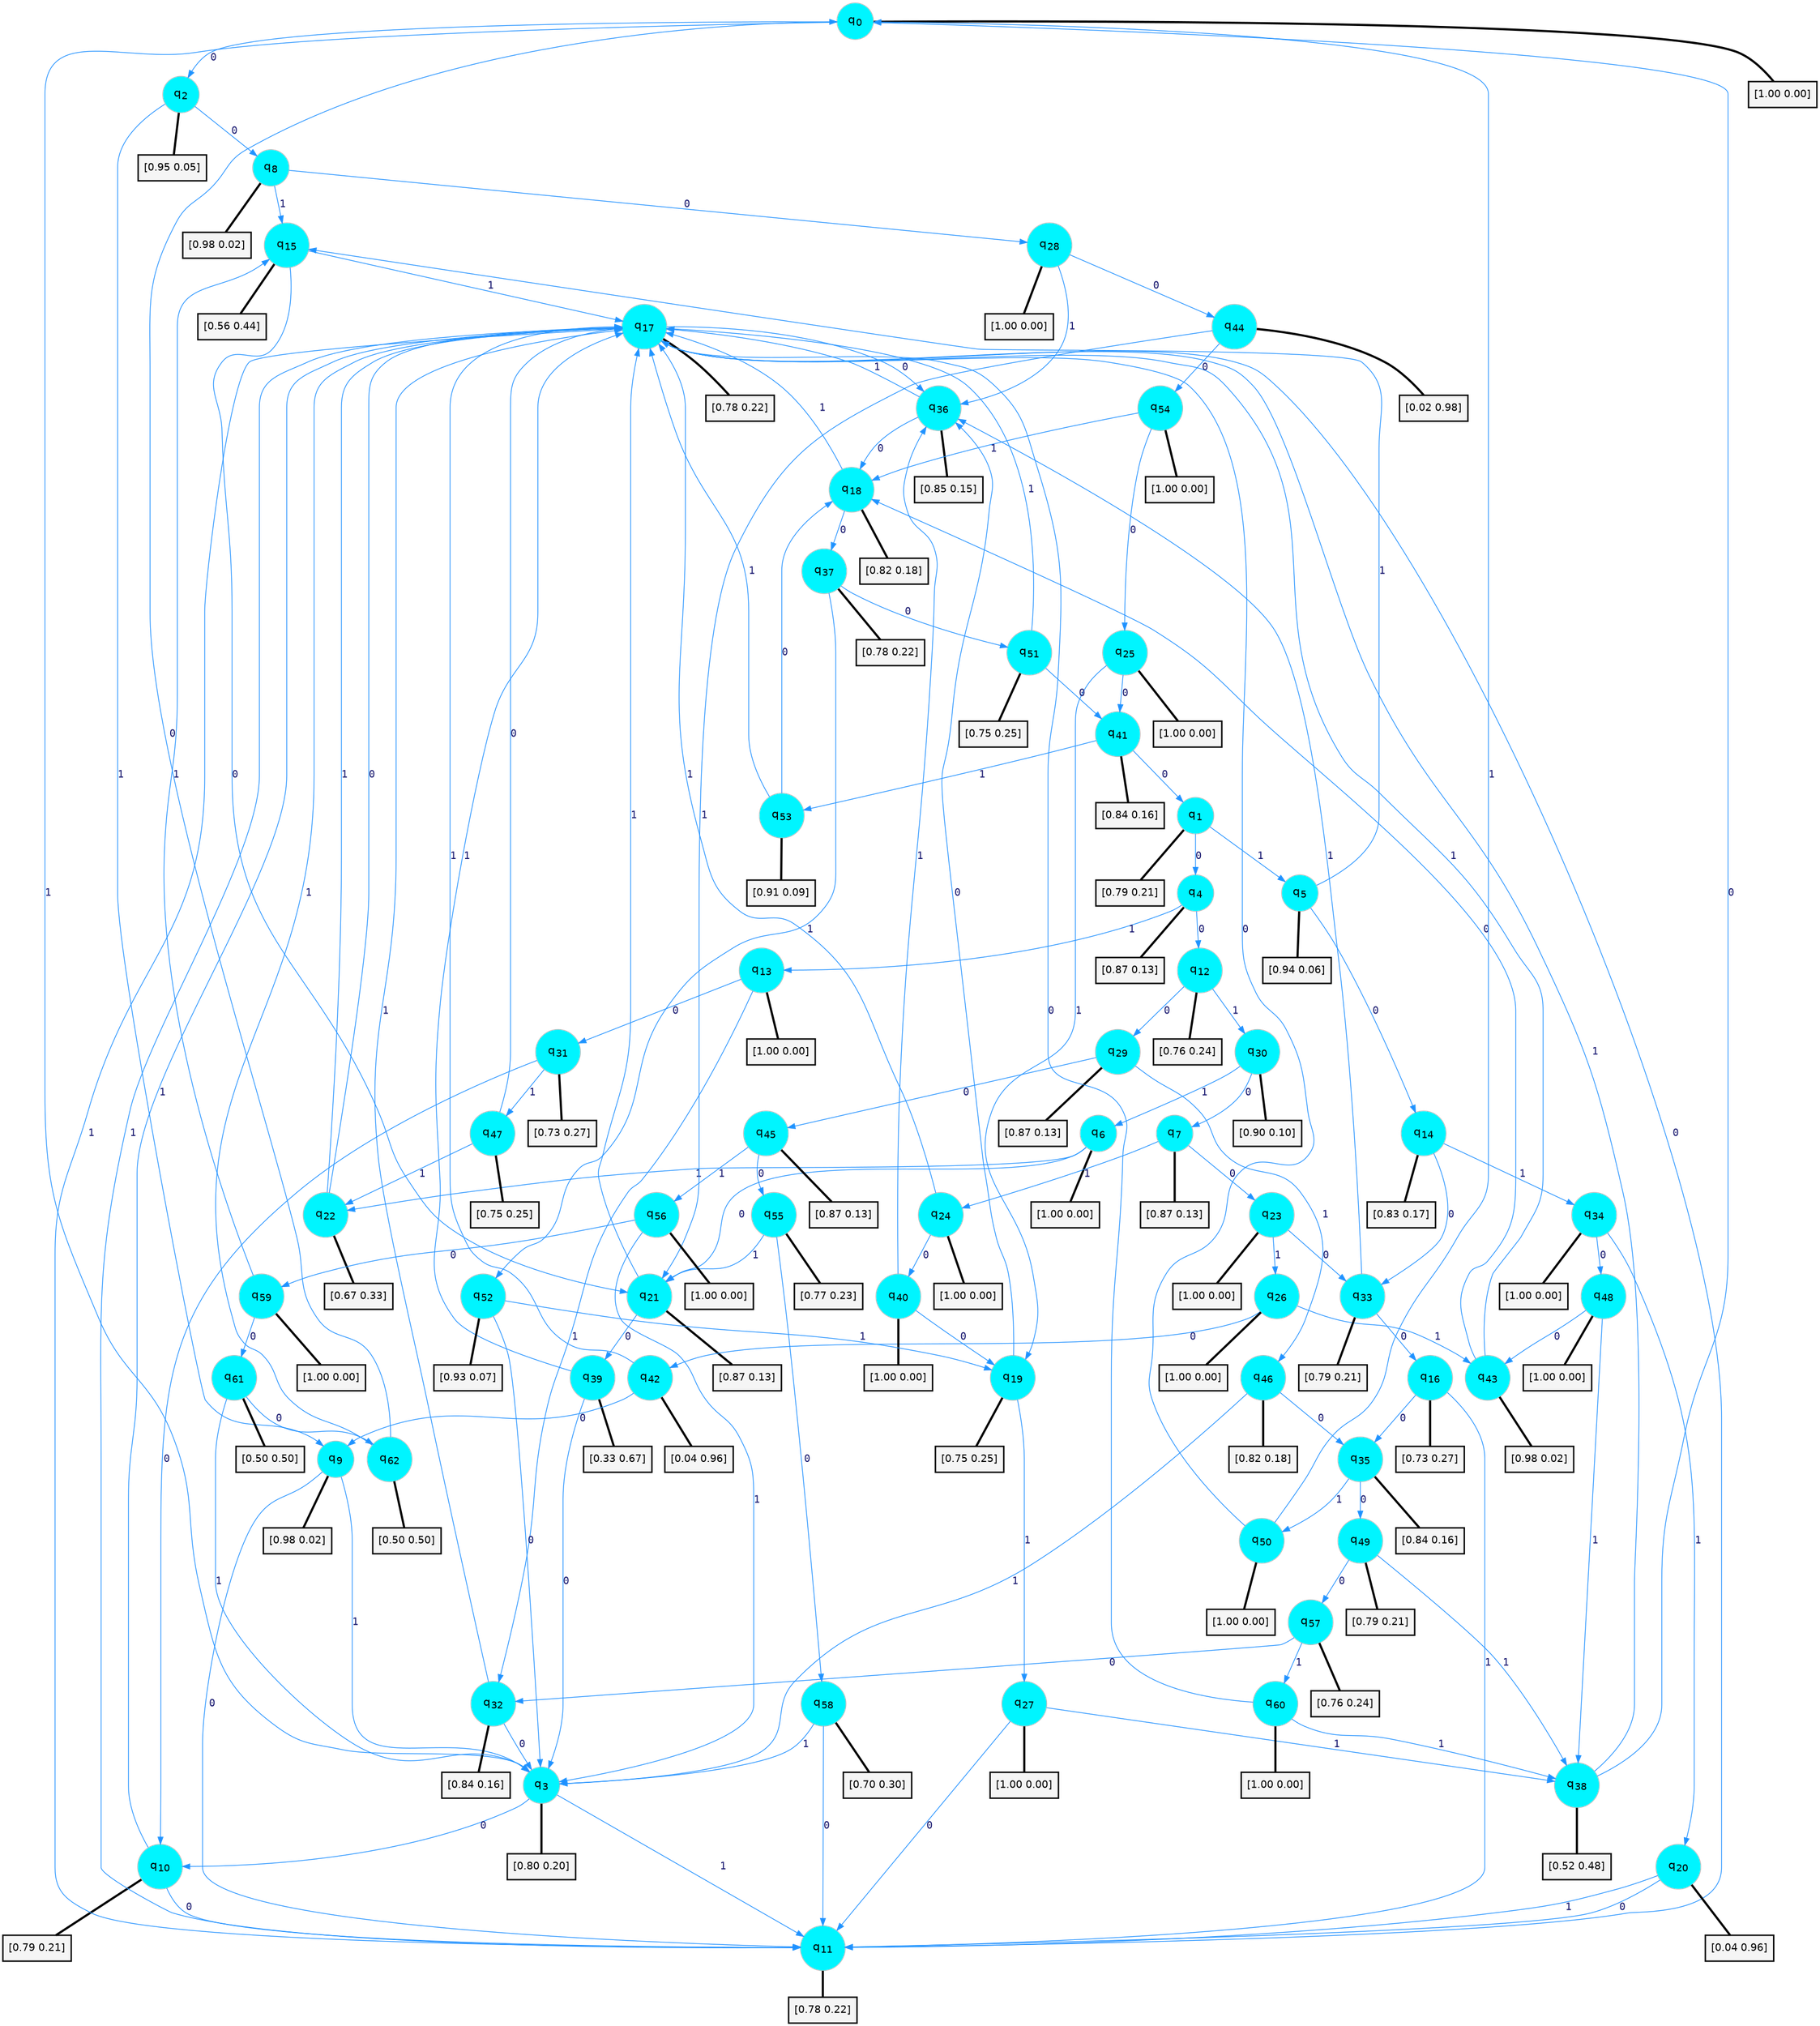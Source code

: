 digraph G {
graph [
bgcolor=transparent, dpi=300, rankdir=TD, size="40,25"];
node [
color=gray, fillcolor=turquoise1, fontcolor=black, fontname=Helvetica, fontsize=16, fontweight=bold, shape=circle, style=filled];
edge [
arrowsize=1, color=dodgerblue1, fontcolor=midnightblue, fontname=courier, fontweight=bold, penwidth=1, style=solid, weight=20];
0[label=<q<SUB>0</SUB>>];
1[label=<q<SUB>1</SUB>>];
2[label=<q<SUB>2</SUB>>];
3[label=<q<SUB>3</SUB>>];
4[label=<q<SUB>4</SUB>>];
5[label=<q<SUB>5</SUB>>];
6[label=<q<SUB>6</SUB>>];
7[label=<q<SUB>7</SUB>>];
8[label=<q<SUB>8</SUB>>];
9[label=<q<SUB>9</SUB>>];
10[label=<q<SUB>10</SUB>>];
11[label=<q<SUB>11</SUB>>];
12[label=<q<SUB>12</SUB>>];
13[label=<q<SUB>13</SUB>>];
14[label=<q<SUB>14</SUB>>];
15[label=<q<SUB>15</SUB>>];
16[label=<q<SUB>16</SUB>>];
17[label=<q<SUB>17</SUB>>];
18[label=<q<SUB>18</SUB>>];
19[label=<q<SUB>19</SUB>>];
20[label=<q<SUB>20</SUB>>];
21[label=<q<SUB>21</SUB>>];
22[label=<q<SUB>22</SUB>>];
23[label=<q<SUB>23</SUB>>];
24[label=<q<SUB>24</SUB>>];
25[label=<q<SUB>25</SUB>>];
26[label=<q<SUB>26</SUB>>];
27[label=<q<SUB>27</SUB>>];
28[label=<q<SUB>28</SUB>>];
29[label=<q<SUB>29</SUB>>];
30[label=<q<SUB>30</SUB>>];
31[label=<q<SUB>31</SUB>>];
32[label=<q<SUB>32</SUB>>];
33[label=<q<SUB>33</SUB>>];
34[label=<q<SUB>34</SUB>>];
35[label=<q<SUB>35</SUB>>];
36[label=<q<SUB>36</SUB>>];
37[label=<q<SUB>37</SUB>>];
38[label=<q<SUB>38</SUB>>];
39[label=<q<SUB>39</SUB>>];
40[label=<q<SUB>40</SUB>>];
41[label=<q<SUB>41</SUB>>];
42[label=<q<SUB>42</SUB>>];
43[label=<q<SUB>43</SUB>>];
44[label=<q<SUB>44</SUB>>];
45[label=<q<SUB>45</SUB>>];
46[label=<q<SUB>46</SUB>>];
47[label=<q<SUB>47</SUB>>];
48[label=<q<SUB>48</SUB>>];
49[label=<q<SUB>49</SUB>>];
50[label=<q<SUB>50</SUB>>];
51[label=<q<SUB>51</SUB>>];
52[label=<q<SUB>52</SUB>>];
53[label=<q<SUB>53</SUB>>];
54[label=<q<SUB>54</SUB>>];
55[label=<q<SUB>55</SUB>>];
56[label=<q<SUB>56</SUB>>];
57[label=<q<SUB>57</SUB>>];
58[label=<q<SUB>58</SUB>>];
59[label=<q<SUB>59</SUB>>];
60[label=<q<SUB>60</SUB>>];
61[label=<q<SUB>61</SUB>>];
62[label=<q<SUB>62</SUB>>];
63[label="[1.00 0.00]", shape=box,fontcolor=black, fontname=Helvetica, fontsize=14, penwidth=2, fillcolor=whitesmoke,color=black];
64[label="[0.79 0.21]", shape=box,fontcolor=black, fontname=Helvetica, fontsize=14, penwidth=2, fillcolor=whitesmoke,color=black];
65[label="[0.95 0.05]", shape=box,fontcolor=black, fontname=Helvetica, fontsize=14, penwidth=2, fillcolor=whitesmoke,color=black];
66[label="[0.80 0.20]", shape=box,fontcolor=black, fontname=Helvetica, fontsize=14, penwidth=2, fillcolor=whitesmoke,color=black];
67[label="[0.87 0.13]", shape=box,fontcolor=black, fontname=Helvetica, fontsize=14, penwidth=2, fillcolor=whitesmoke,color=black];
68[label="[0.94 0.06]", shape=box,fontcolor=black, fontname=Helvetica, fontsize=14, penwidth=2, fillcolor=whitesmoke,color=black];
69[label="[1.00 0.00]", shape=box,fontcolor=black, fontname=Helvetica, fontsize=14, penwidth=2, fillcolor=whitesmoke,color=black];
70[label="[0.87 0.13]", shape=box,fontcolor=black, fontname=Helvetica, fontsize=14, penwidth=2, fillcolor=whitesmoke,color=black];
71[label="[0.98 0.02]", shape=box,fontcolor=black, fontname=Helvetica, fontsize=14, penwidth=2, fillcolor=whitesmoke,color=black];
72[label="[0.98 0.02]", shape=box,fontcolor=black, fontname=Helvetica, fontsize=14, penwidth=2, fillcolor=whitesmoke,color=black];
73[label="[0.79 0.21]", shape=box,fontcolor=black, fontname=Helvetica, fontsize=14, penwidth=2, fillcolor=whitesmoke,color=black];
74[label="[0.78 0.22]", shape=box,fontcolor=black, fontname=Helvetica, fontsize=14, penwidth=2, fillcolor=whitesmoke,color=black];
75[label="[0.76 0.24]", shape=box,fontcolor=black, fontname=Helvetica, fontsize=14, penwidth=2, fillcolor=whitesmoke,color=black];
76[label="[1.00 0.00]", shape=box,fontcolor=black, fontname=Helvetica, fontsize=14, penwidth=2, fillcolor=whitesmoke,color=black];
77[label="[0.83 0.17]", shape=box,fontcolor=black, fontname=Helvetica, fontsize=14, penwidth=2, fillcolor=whitesmoke,color=black];
78[label="[0.56 0.44]", shape=box,fontcolor=black, fontname=Helvetica, fontsize=14, penwidth=2, fillcolor=whitesmoke,color=black];
79[label="[0.73 0.27]", shape=box,fontcolor=black, fontname=Helvetica, fontsize=14, penwidth=2, fillcolor=whitesmoke,color=black];
80[label="[0.78 0.22]", shape=box,fontcolor=black, fontname=Helvetica, fontsize=14, penwidth=2, fillcolor=whitesmoke,color=black];
81[label="[0.82 0.18]", shape=box,fontcolor=black, fontname=Helvetica, fontsize=14, penwidth=2, fillcolor=whitesmoke,color=black];
82[label="[0.75 0.25]", shape=box,fontcolor=black, fontname=Helvetica, fontsize=14, penwidth=2, fillcolor=whitesmoke,color=black];
83[label="[0.04 0.96]", shape=box,fontcolor=black, fontname=Helvetica, fontsize=14, penwidth=2, fillcolor=whitesmoke,color=black];
84[label="[0.87 0.13]", shape=box,fontcolor=black, fontname=Helvetica, fontsize=14, penwidth=2, fillcolor=whitesmoke,color=black];
85[label="[0.67 0.33]", shape=box,fontcolor=black, fontname=Helvetica, fontsize=14, penwidth=2, fillcolor=whitesmoke,color=black];
86[label="[1.00 0.00]", shape=box,fontcolor=black, fontname=Helvetica, fontsize=14, penwidth=2, fillcolor=whitesmoke,color=black];
87[label="[1.00 0.00]", shape=box,fontcolor=black, fontname=Helvetica, fontsize=14, penwidth=2, fillcolor=whitesmoke,color=black];
88[label="[1.00 0.00]", shape=box,fontcolor=black, fontname=Helvetica, fontsize=14, penwidth=2, fillcolor=whitesmoke,color=black];
89[label="[1.00 0.00]", shape=box,fontcolor=black, fontname=Helvetica, fontsize=14, penwidth=2, fillcolor=whitesmoke,color=black];
90[label="[1.00 0.00]", shape=box,fontcolor=black, fontname=Helvetica, fontsize=14, penwidth=2, fillcolor=whitesmoke,color=black];
91[label="[1.00 0.00]", shape=box,fontcolor=black, fontname=Helvetica, fontsize=14, penwidth=2, fillcolor=whitesmoke,color=black];
92[label="[0.87 0.13]", shape=box,fontcolor=black, fontname=Helvetica, fontsize=14, penwidth=2, fillcolor=whitesmoke,color=black];
93[label="[0.90 0.10]", shape=box,fontcolor=black, fontname=Helvetica, fontsize=14, penwidth=2, fillcolor=whitesmoke,color=black];
94[label="[0.73 0.27]", shape=box,fontcolor=black, fontname=Helvetica, fontsize=14, penwidth=2, fillcolor=whitesmoke,color=black];
95[label="[0.84 0.16]", shape=box,fontcolor=black, fontname=Helvetica, fontsize=14, penwidth=2, fillcolor=whitesmoke,color=black];
96[label="[0.79 0.21]", shape=box,fontcolor=black, fontname=Helvetica, fontsize=14, penwidth=2, fillcolor=whitesmoke,color=black];
97[label="[1.00 0.00]", shape=box,fontcolor=black, fontname=Helvetica, fontsize=14, penwidth=2, fillcolor=whitesmoke,color=black];
98[label="[0.84 0.16]", shape=box,fontcolor=black, fontname=Helvetica, fontsize=14, penwidth=2, fillcolor=whitesmoke,color=black];
99[label="[0.85 0.15]", shape=box,fontcolor=black, fontname=Helvetica, fontsize=14, penwidth=2, fillcolor=whitesmoke,color=black];
100[label="[0.78 0.22]", shape=box,fontcolor=black, fontname=Helvetica, fontsize=14, penwidth=2, fillcolor=whitesmoke,color=black];
101[label="[0.52 0.48]", shape=box,fontcolor=black, fontname=Helvetica, fontsize=14, penwidth=2, fillcolor=whitesmoke,color=black];
102[label="[0.33 0.67]", shape=box,fontcolor=black, fontname=Helvetica, fontsize=14, penwidth=2, fillcolor=whitesmoke,color=black];
103[label="[1.00 0.00]", shape=box,fontcolor=black, fontname=Helvetica, fontsize=14, penwidth=2, fillcolor=whitesmoke,color=black];
104[label="[0.84 0.16]", shape=box,fontcolor=black, fontname=Helvetica, fontsize=14, penwidth=2, fillcolor=whitesmoke,color=black];
105[label="[0.04 0.96]", shape=box,fontcolor=black, fontname=Helvetica, fontsize=14, penwidth=2, fillcolor=whitesmoke,color=black];
106[label="[0.98 0.02]", shape=box,fontcolor=black, fontname=Helvetica, fontsize=14, penwidth=2, fillcolor=whitesmoke,color=black];
107[label="[0.02 0.98]", shape=box,fontcolor=black, fontname=Helvetica, fontsize=14, penwidth=2, fillcolor=whitesmoke,color=black];
108[label="[0.87 0.13]", shape=box,fontcolor=black, fontname=Helvetica, fontsize=14, penwidth=2, fillcolor=whitesmoke,color=black];
109[label="[0.82 0.18]", shape=box,fontcolor=black, fontname=Helvetica, fontsize=14, penwidth=2, fillcolor=whitesmoke,color=black];
110[label="[0.75 0.25]", shape=box,fontcolor=black, fontname=Helvetica, fontsize=14, penwidth=2, fillcolor=whitesmoke,color=black];
111[label="[1.00 0.00]", shape=box,fontcolor=black, fontname=Helvetica, fontsize=14, penwidth=2, fillcolor=whitesmoke,color=black];
112[label="[0.79 0.21]", shape=box,fontcolor=black, fontname=Helvetica, fontsize=14, penwidth=2, fillcolor=whitesmoke,color=black];
113[label="[1.00 0.00]", shape=box,fontcolor=black, fontname=Helvetica, fontsize=14, penwidth=2, fillcolor=whitesmoke,color=black];
114[label="[0.75 0.25]", shape=box,fontcolor=black, fontname=Helvetica, fontsize=14, penwidth=2, fillcolor=whitesmoke,color=black];
115[label="[0.93 0.07]", shape=box,fontcolor=black, fontname=Helvetica, fontsize=14, penwidth=2, fillcolor=whitesmoke,color=black];
116[label="[0.91 0.09]", shape=box,fontcolor=black, fontname=Helvetica, fontsize=14, penwidth=2, fillcolor=whitesmoke,color=black];
117[label="[1.00 0.00]", shape=box,fontcolor=black, fontname=Helvetica, fontsize=14, penwidth=2, fillcolor=whitesmoke,color=black];
118[label="[0.77 0.23]", shape=box,fontcolor=black, fontname=Helvetica, fontsize=14, penwidth=2, fillcolor=whitesmoke,color=black];
119[label="[1.00 0.00]", shape=box,fontcolor=black, fontname=Helvetica, fontsize=14, penwidth=2, fillcolor=whitesmoke,color=black];
120[label="[0.76 0.24]", shape=box,fontcolor=black, fontname=Helvetica, fontsize=14, penwidth=2, fillcolor=whitesmoke,color=black];
121[label="[0.70 0.30]", shape=box,fontcolor=black, fontname=Helvetica, fontsize=14, penwidth=2, fillcolor=whitesmoke,color=black];
122[label="[1.00 0.00]", shape=box,fontcolor=black, fontname=Helvetica, fontsize=14, penwidth=2, fillcolor=whitesmoke,color=black];
123[label="[1.00 0.00]", shape=box,fontcolor=black, fontname=Helvetica, fontsize=14, penwidth=2, fillcolor=whitesmoke,color=black];
124[label="[0.50 0.50]", shape=box,fontcolor=black, fontname=Helvetica, fontsize=14, penwidth=2, fillcolor=whitesmoke,color=black];
125[label="[0.50 0.50]", shape=box,fontcolor=black, fontname=Helvetica, fontsize=14, penwidth=2, fillcolor=whitesmoke,color=black];
0->2 [label=0];
0->3 [label=1];
0->63 [arrowhead=none, penwidth=3,color=black];
1->4 [label=0];
1->5 [label=1];
1->64 [arrowhead=none, penwidth=3,color=black];
2->8 [label=0];
2->9 [label=1];
2->65 [arrowhead=none, penwidth=3,color=black];
3->10 [label=0];
3->11 [label=1];
3->66 [arrowhead=none, penwidth=3,color=black];
4->12 [label=0];
4->13 [label=1];
4->67 [arrowhead=none, penwidth=3,color=black];
5->14 [label=0];
5->15 [label=1];
5->68 [arrowhead=none, penwidth=3,color=black];
6->21 [label=0];
6->22 [label=1];
6->69 [arrowhead=none, penwidth=3,color=black];
7->23 [label=0];
7->24 [label=1];
7->70 [arrowhead=none, penwidth=3,color=black];
8->28 [label=0];
8->15 [label=1];
8->71 [arrowhead=none, penwidth=3,color=black];
9->11 [label=0];
9->3 [label=1];
9->72 [arrowhead=none, penwidth=3,color=black];
10->11 [label=0];
10->17 [label=1];
10->73 [arrowhead=none, penwidth=3,color=black];
11->17 [label=0];
11->17 [label=1];
11->74 [arrowhead=none, penwidth=3,color=black];
12->29 [label=0];
12->30 [label=1];
12->75 [arrowhead=none, penwidth=3,color=black];
13->31 [label=0];
13->32 [label=1];
13->76 [arrowhead=none, penwidth=3,color=black];
14->33 [label=0];
14->34 [label=1];
14->77 [arrowhead=none, penwidth=3,color=black];
15->21 [label=0];
15->17 [label=1];
15->78 [arrowhead=none, penwidth=3,color=black];
16->35 [label=0];
16->11 [label=1];
16->79 [arrowhead=none, penwidth=3,color=black];
17->36 [label=0];
17->11 [label=1];
17->80 [arrowhead=none, penwidth=3,color=black];
18->37 [label=0];
18->17 [label=1];
18->81 [arrowhead=none, penwidth=3,color=black];
19->36 [label=0];
19->27 [label=1];
19->82 [arrowhead=none, penwidth=3,color=black];
20->11 [label=0];
20->11 [label=1];
20->83 [arrowhead=none, penwidth=3,color=black];
21->39 [label=0];
21->17 [label=1];
21->84 [arrowhead=none, penwidth=3,color=black];
22->17 [label=0];
22->17 [label=1];
22->85 [arrowhead=none, penwidth=3,color=black];
23->33 [label=0];
23->26 [label=1];
23->86 [arrowhead=none, penwidth=3,color=black];
24->40 [label=0];
24->17 [label=1];
24->87 [arrowhead=none, penwidth=3,color=black];
25->41 [label=0];
25->19 [label=1];
25->88 [arrowhead=none, penwidth=3,color=black];
26->42 [label=0];
26->43 [label=1];
26->89 [arrowhead=none, penwidth=3,color=black];
27->11 [label=0];
27->38 [label=1];
27->90 [arrowhead=none, penwidth=3,color=black];
28->44 [label=0];
28->36 [label=1];
28->91 [arrowhead=none, penwidth=3,color=black];
29->45 [label=0];
29->46 [label=1];
29->92 [arrowhead=none, penwidth=3,color=black];
30->7 [label=0];
30->6 [label=1];
30->93 [arrowhead=none, penwidth=3,color=black];
31->10 [label=0];
31->47 [label=1];
31->94 [arrowhead=none, penwidth=3,color=black];
32->3 [label=0];
32->17 [label=1];
32->95 [arrowhead=none, penwidth=3,color=black];
33->16 [label=0];
33->36 [label=1];
33->96 [arrowhead=none, penwidth=3,color=black];
34->48 [label=0];
34->20 [label=1];
34->97 [arrowhead=none, penwidth=3,color=black];
35->49 [label=0];
35->50 [label=1];
35->98 [arrowhead=none, penwidth=3,color=black];
36->18 [label=0];
36->17 [label=1];
36->99 [arrowhead=none, penwidth=3,color=black];
37->51 [label=0];
37->52 [label=1];
37->100 [arrowhead=none, penwidth=3,color=black];
38->0 [label=0];
38->17 [label=1];
38->101 [arrowhead=none, penwidth=3,color=black];
39->3 [label=0];
39->17 [label=1];
39->102 [arrowhead=none, penwidth=3,color=black];
40->19 [label=0];
40->36 [label=1];
40->103 [arrowhead=none, penwidth=3,color=black];
41->1 [label=0];
41->53 [label=1];
41->104 [arrowhead=none, penwidth=3,color=black];
42->9 [label=0];
42->17 [label=1];
42->105 [arrowhead=none, penwidth=3,color=black];
43->18 [label=0];
43->17 [label=1];
43->106 [arrowhead=none, penwidth=3,color=black];
44->54 [label=0];
44->21 [label=1];
44->107 [arrowhead=none, penwidth=3,color=black];
45->55 [label=0];
45->56 [label=1];
45->108 [arrowhead=none, penwidth=3,color=black];
46->35 [label=0];
46->3 [label=1];
46->109 [arrowhead=none, penwidth=3,color=black];
47->17 [label=0];
47->22 [label=1];
47->110 [arrowhead=none, penwidth=3,color=black];
48->43 [label=0];
48->38 [label=1];
48->111 [arrowhead=none, penwidth=3,color=black];
49->57 [label=0];
49->38 [label=1];
49->112 [arrowhead=none, penwidth=3,color=black];
50->17 [label=0];
50->0 [label=1];
50->113 [arrowhead=none, penwidth=3,color=black];
51->41 [label=0];
51->17 [label=1];
51->114 [arrowhead=none, penwidth=3,color=black];
52->3 [label=0];
52->19 [label=1];
52->115 [arrowhead=none, penwidth=3,color=black];
53->18 [label=0];
53->17 [label=1];
53->116 [arrowhead=none, penwidth=3,color=black];
54->25 [label=0];
54->18 [label=1];
54->117 [arrowhead=none, penwidth=3,color=black];
55->58 [label=0];
55->21 [label=1];
55->118 [arrowhead=none, penwidth=3,color=black];
56->59 [label=0];
56->3 [label=1];
56->119 [arrowhead=none, penwidth=3,color=black];
57->32 [label=0];
57->60 [label=1];
57->120 [arrowhead=none, penwidth=3,color=black];
58->11 [label=0];
58->3 [label=1];
58->121 [arrowhead=none, penwidth=3,color=black];
59->61 [label=0];
59->15 [label=1];
59->122 [arrowhead=none, penwidth=3,color=black];
60->17 [label=0];
60->38 [label=1];
60->123 [arrowhead=none, penwidth=3,color=black];
61->62 [label=0];
61->3 [label=1];
61->124 [arrowhead=none, penwidth=3,color=black];
62->0 [label=0];
62->17 [label=1];
62->125 [arrowhead=none, penwidth=3,color=black];
}
